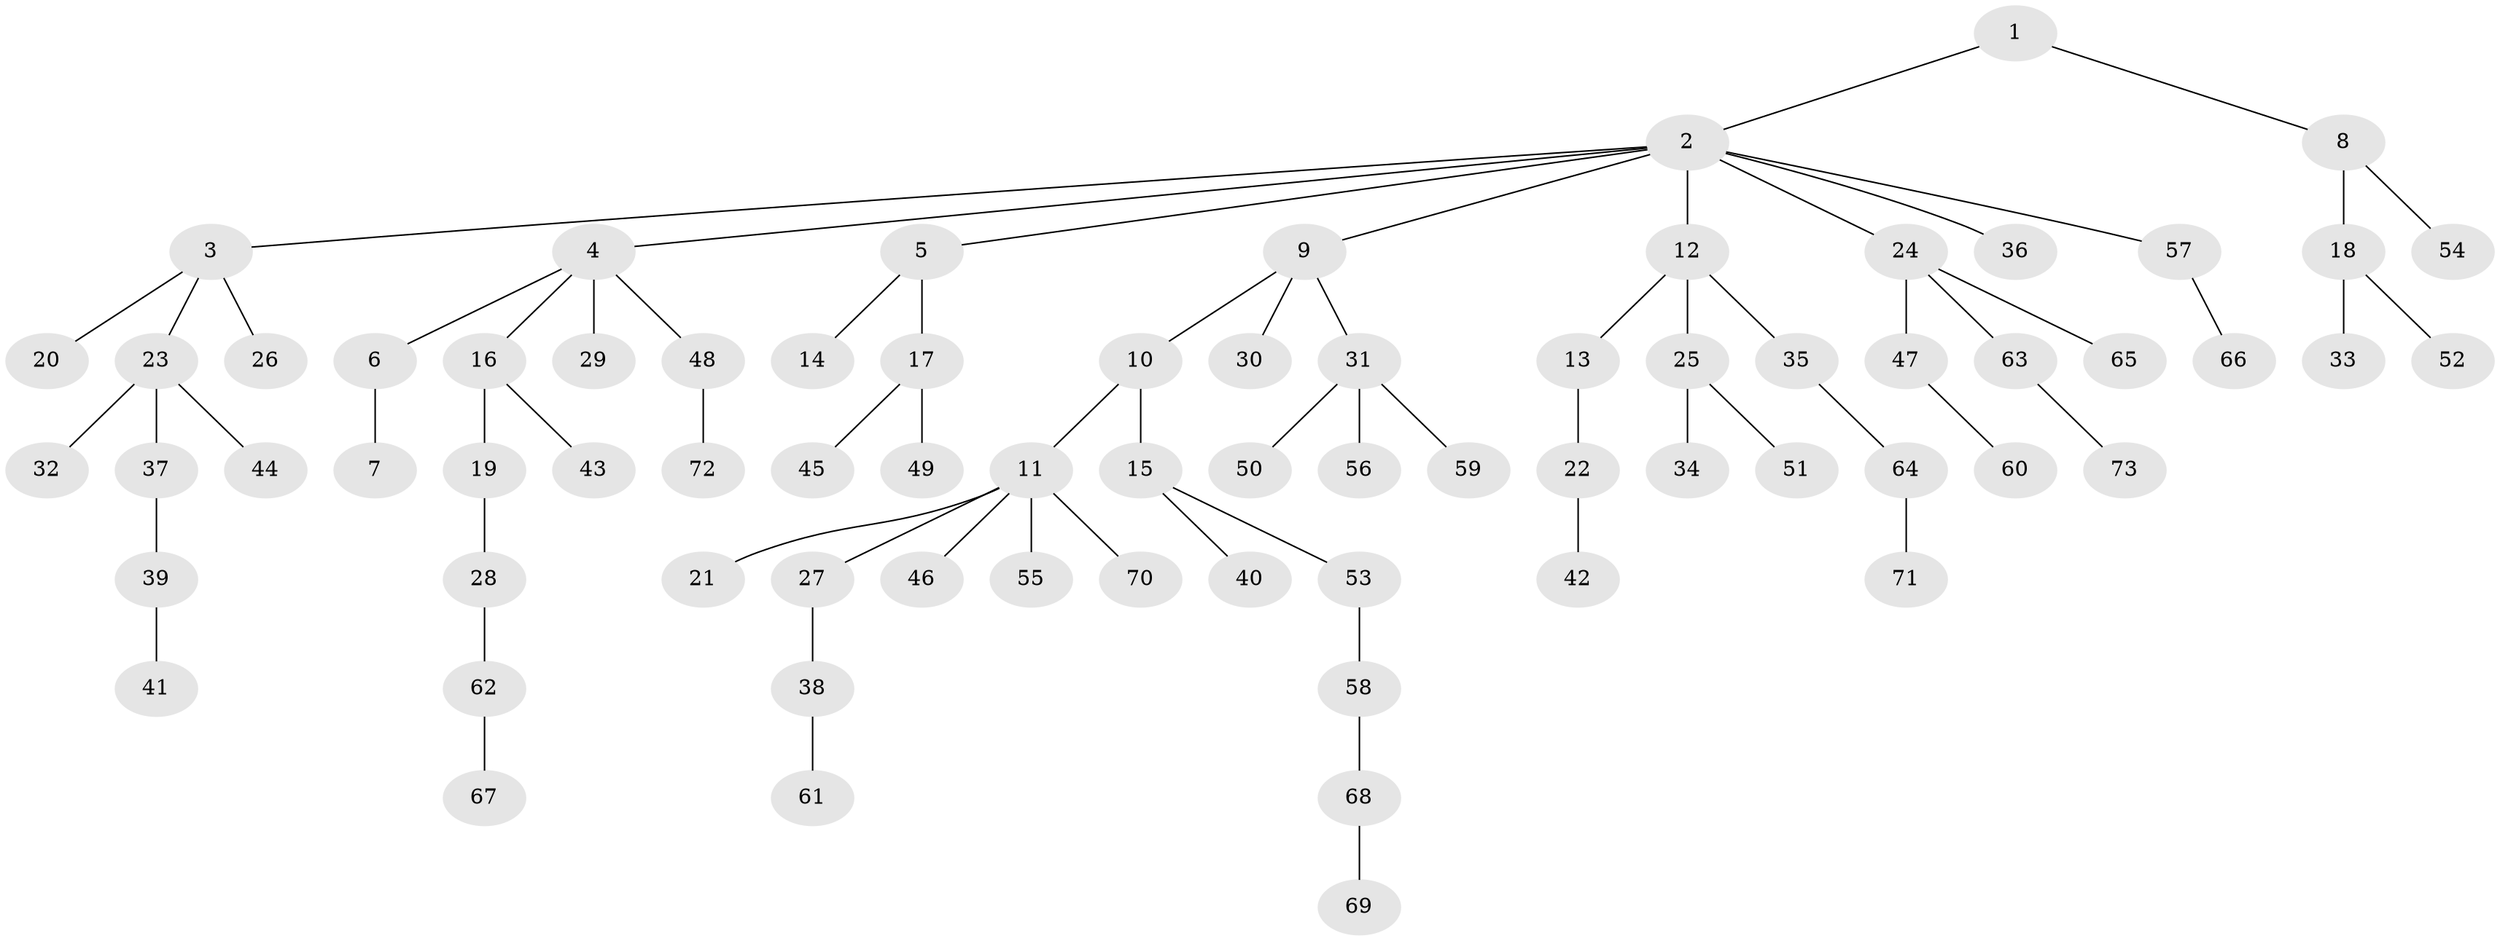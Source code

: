 // original degree distribution, {2: 0.22115384615384615, 10: 0.009615384615384616, 5: 0.028846153846153848, 6: 0.009615384615384616, 4: 0.0673076923076923, 3: 0.125, 1: 0.5288461538461539, 7: 0.009615384615384616}
// Generated by graph-tools (version 1.1) at 2025/52/03/04/25 22:52:05]
// undirected, 73 vertices, 72 edges
graph export_dot {
  node [color=gray90,style=filled];
  1;
  2;
  3;
  4;
  5;
  6;
  7;
  8;
  9;
  10;
  11;
  12;
  13;
  14;
  15;
  16;
  17;
  18;
  19;
  20;
  21;
  22;
  23;
  24;
  25;
  26;
  27;
  28;
  29;
  30;
  31;
  32;
  33;
  34;
  35;
  36;
  37;
  38;
  39;
  40;
  41;
  42;
  43;
  44;
  45;
  46;
  47;
  48;
  49;
  50;
  51;
  52;
  53;
  54;
  55;
  56;
  57;
  58;
  59;
  60;
  61;
  62;
  63;
  64;
  65;
  66;
  67;
  68;
  69;
  70;
  71;
  72;
  73;
  1 -- 2 [weight=1.0];
  1 -- 8 [weight=1.0];
  2 -- 3 [weight=1.0];
  2 -- 4 [weight=1.0];
  2 -- 5 [weight=1.0];
  2 -- 9 [weight=1.0];
  2 -- 12 [weight=1.0];
  2 -- 24 [weight=1.0];
  2 -- 36 [weight=1.0];
  2 -- 57 [weight=1.0];
  3 -- 20 [weight=1.0];
  3 -- 23 [weight=1.0];
  3 -- 26 [weight=1.0];
  4 -- 6 [weight=1.0];
  4 -- 16 [weight=1.0];
  4 -- 29 [weight=1.0];
  4 -- 48 [weight=1.0];
  5 -- 14 [weight=1.0];
  5 -- 17 [weight=1.0];
  6 -- 7 [weight=1.0];
  8 -- 18 [weight=1.0];
  8 -- 54 [weight=1.0];
  9 -- 10 [weight=1.0];
  9 -- 30 [weight=1.0];
  9 -- 31 [weight=1.0];
  10 -- 11 [weight=1.0];
  10 -- 15 [weight=1.0];
  11 -- 21 [weight=1.0];
  11 -- 27 [weight=1.0];
  11 -- 46 [weight=1.0];
  11 -- 55 [weight=1.0];
  11 -- 70 [weight=1.0];
  12 -- 13 [weight=1.0];
  12 -- 25 [weight=1.0];
  12 -- 35 [weight=1.0];
  13 -- 22 [weight=1.0];
  15 -- 40 [weight=1.0];
  15 -- 53 [weight=1.0];
  16 -- 19 [weight=1.0];
  16 -- 43 [weight=1.0];
  17 -- 45 [weight=1.0];
  17 -- 49 [weight=1.0];
  18 -- 33 [weight=1.0];
  18 -- 52 [weight=1.0];
  19 -- 28 [weight=1.0];
  22 -- 42 [weight=1.0];
  23 -- 32 [weight=1.0];
  23 -- 37 [weight=1.0];
  23 -- 44 [weight=1.0];
  24 -- 47 [weight=1.0];
  24 -- 63 [weight=1.0];
  24 -- 65 [weight=1.0];
  25 -- 34 [weight=1.0];
  25 -- 51 [weight=1.0];
  27 -- 38 [weight=1.0];
  28 -- 62 [weight=1.0];
  31 -- 50 [weight=1.0];
  31 -- 56 [weight=1.0];
  31 -- 59 [weight=1.0];
  35 -- 64 [weight=1.0];
  37 -- 39 [weight=1.0];
  38 -- 61 [weight=1.0];
  39 -- 41 [weight=1.0];
  47 -- 60 [weight=1.0];
  48 -- 72 [weight=1.0];
  53 -- 58 [weight=1.0];
  57 -- 66 [weight=1.0];
  58 -- 68 [weight=1.0];
  62 -- 67 [weight=1.0];
  63 -- 73 [weight=1.0];
  64 -- 71 [weight=1.0];
  68 -- 69 [weight=1.0];
}
